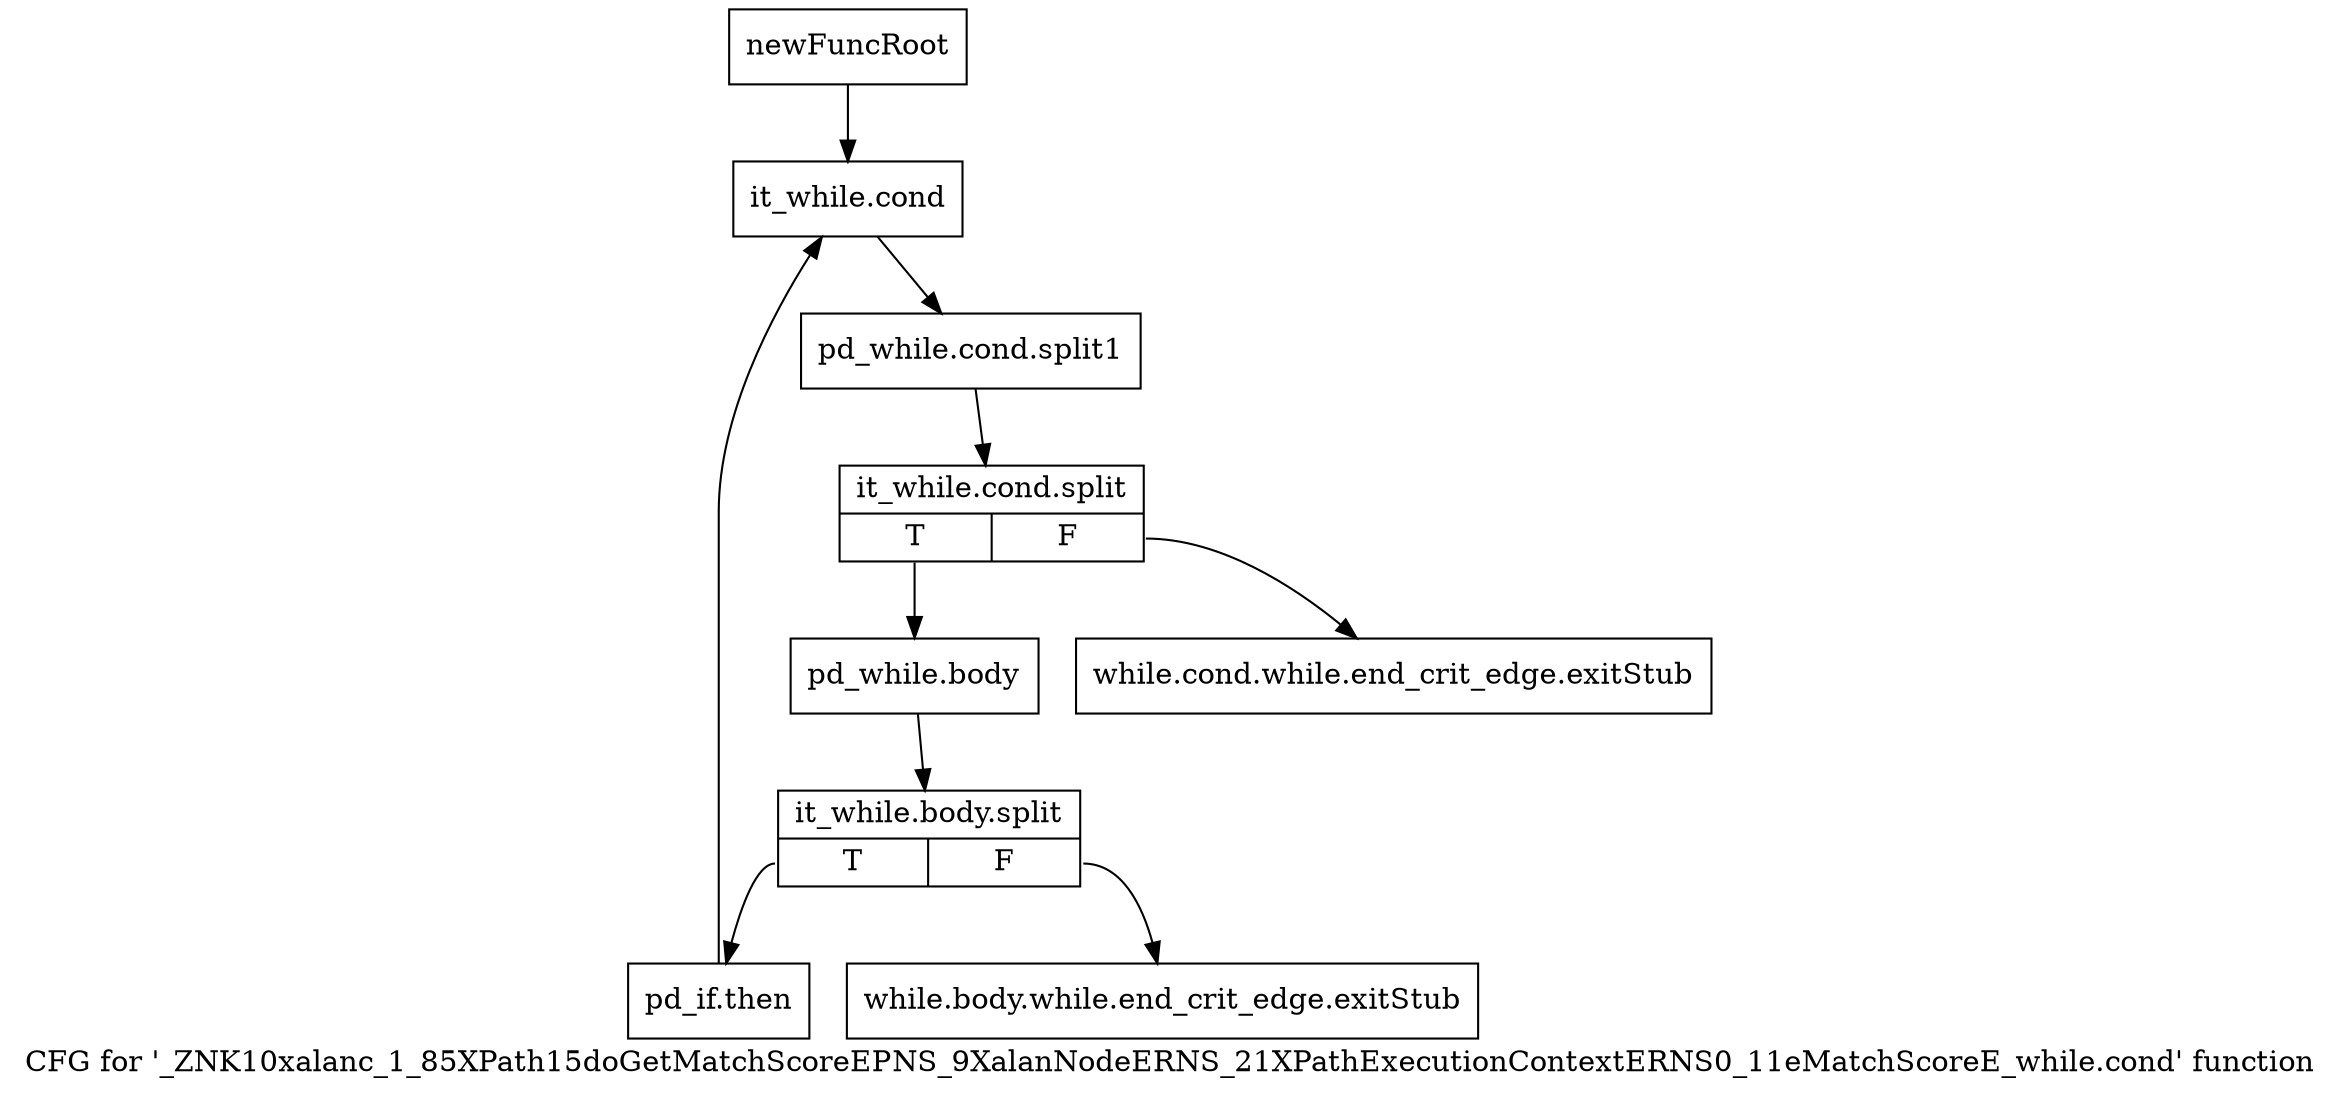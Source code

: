 digraph "CFG for '_ZNK10xalanc_1_85XPath15doGetMatchScoreEPNS_9XalanNodeERNS_21XPathExecutionContextERNS0_11eMatchScoreE_while.cond' function" {
	label="CFG for '_ZNK10xalanc_1_85XPath15doGetMatchScoreEPNS_9XalanNodeERNS_21XPathExecutionContextERNS0_11eMatchScoreE_while.cond' function";

	Node0x9e68580 [shape=record,label="{newFuncRoot}"];
	Node0x9e68580 -> Node0x9e68670;
	Node0x9e685d0 [shape=record,label="{while.cond.while.end_crit_edge.exitStub}"];
	Node0x9e68620 [shape=record,label="{while.body.while.end_crit_edge.exitStub}"];
	Node0x9e68670 [shape=record,label="{it_while.cond}"];
	Node0x9e68670 -> Node0xd068fb0;
	Node0xd068fb0 [shape=record,label="{pd_while.cond.split1}"];
	Node0xd068fb0 -> Node0xd08ca70;
	Node0xd08ca70 [shape=record,label="{it_while.cond.split|{<s0>T|<s1>F}}"];
	Node0xd08ca70:s0 -> Node0x9e686c0;
	Node0xd08ca70:s1 -> Node0x9e685d0;
	Node0x9e686c0 [shape=record,label="{pd_while.body}"];
	Node0x9e686c0 -> Node0xd060150;
	Node0xd060150 [shape=record,label="{it_while.body.split|{<s0>T|<s1>F}}"];
	Node0xd060150:s0 -> Node0x9e68710;
	Node0xd060150:s1 -> Node0x9e68620;
	Node0x9e68710 [shape=record,label="{pd_if.then}"];
	Node0x9e68710 -> Node0x9e68670;
}

